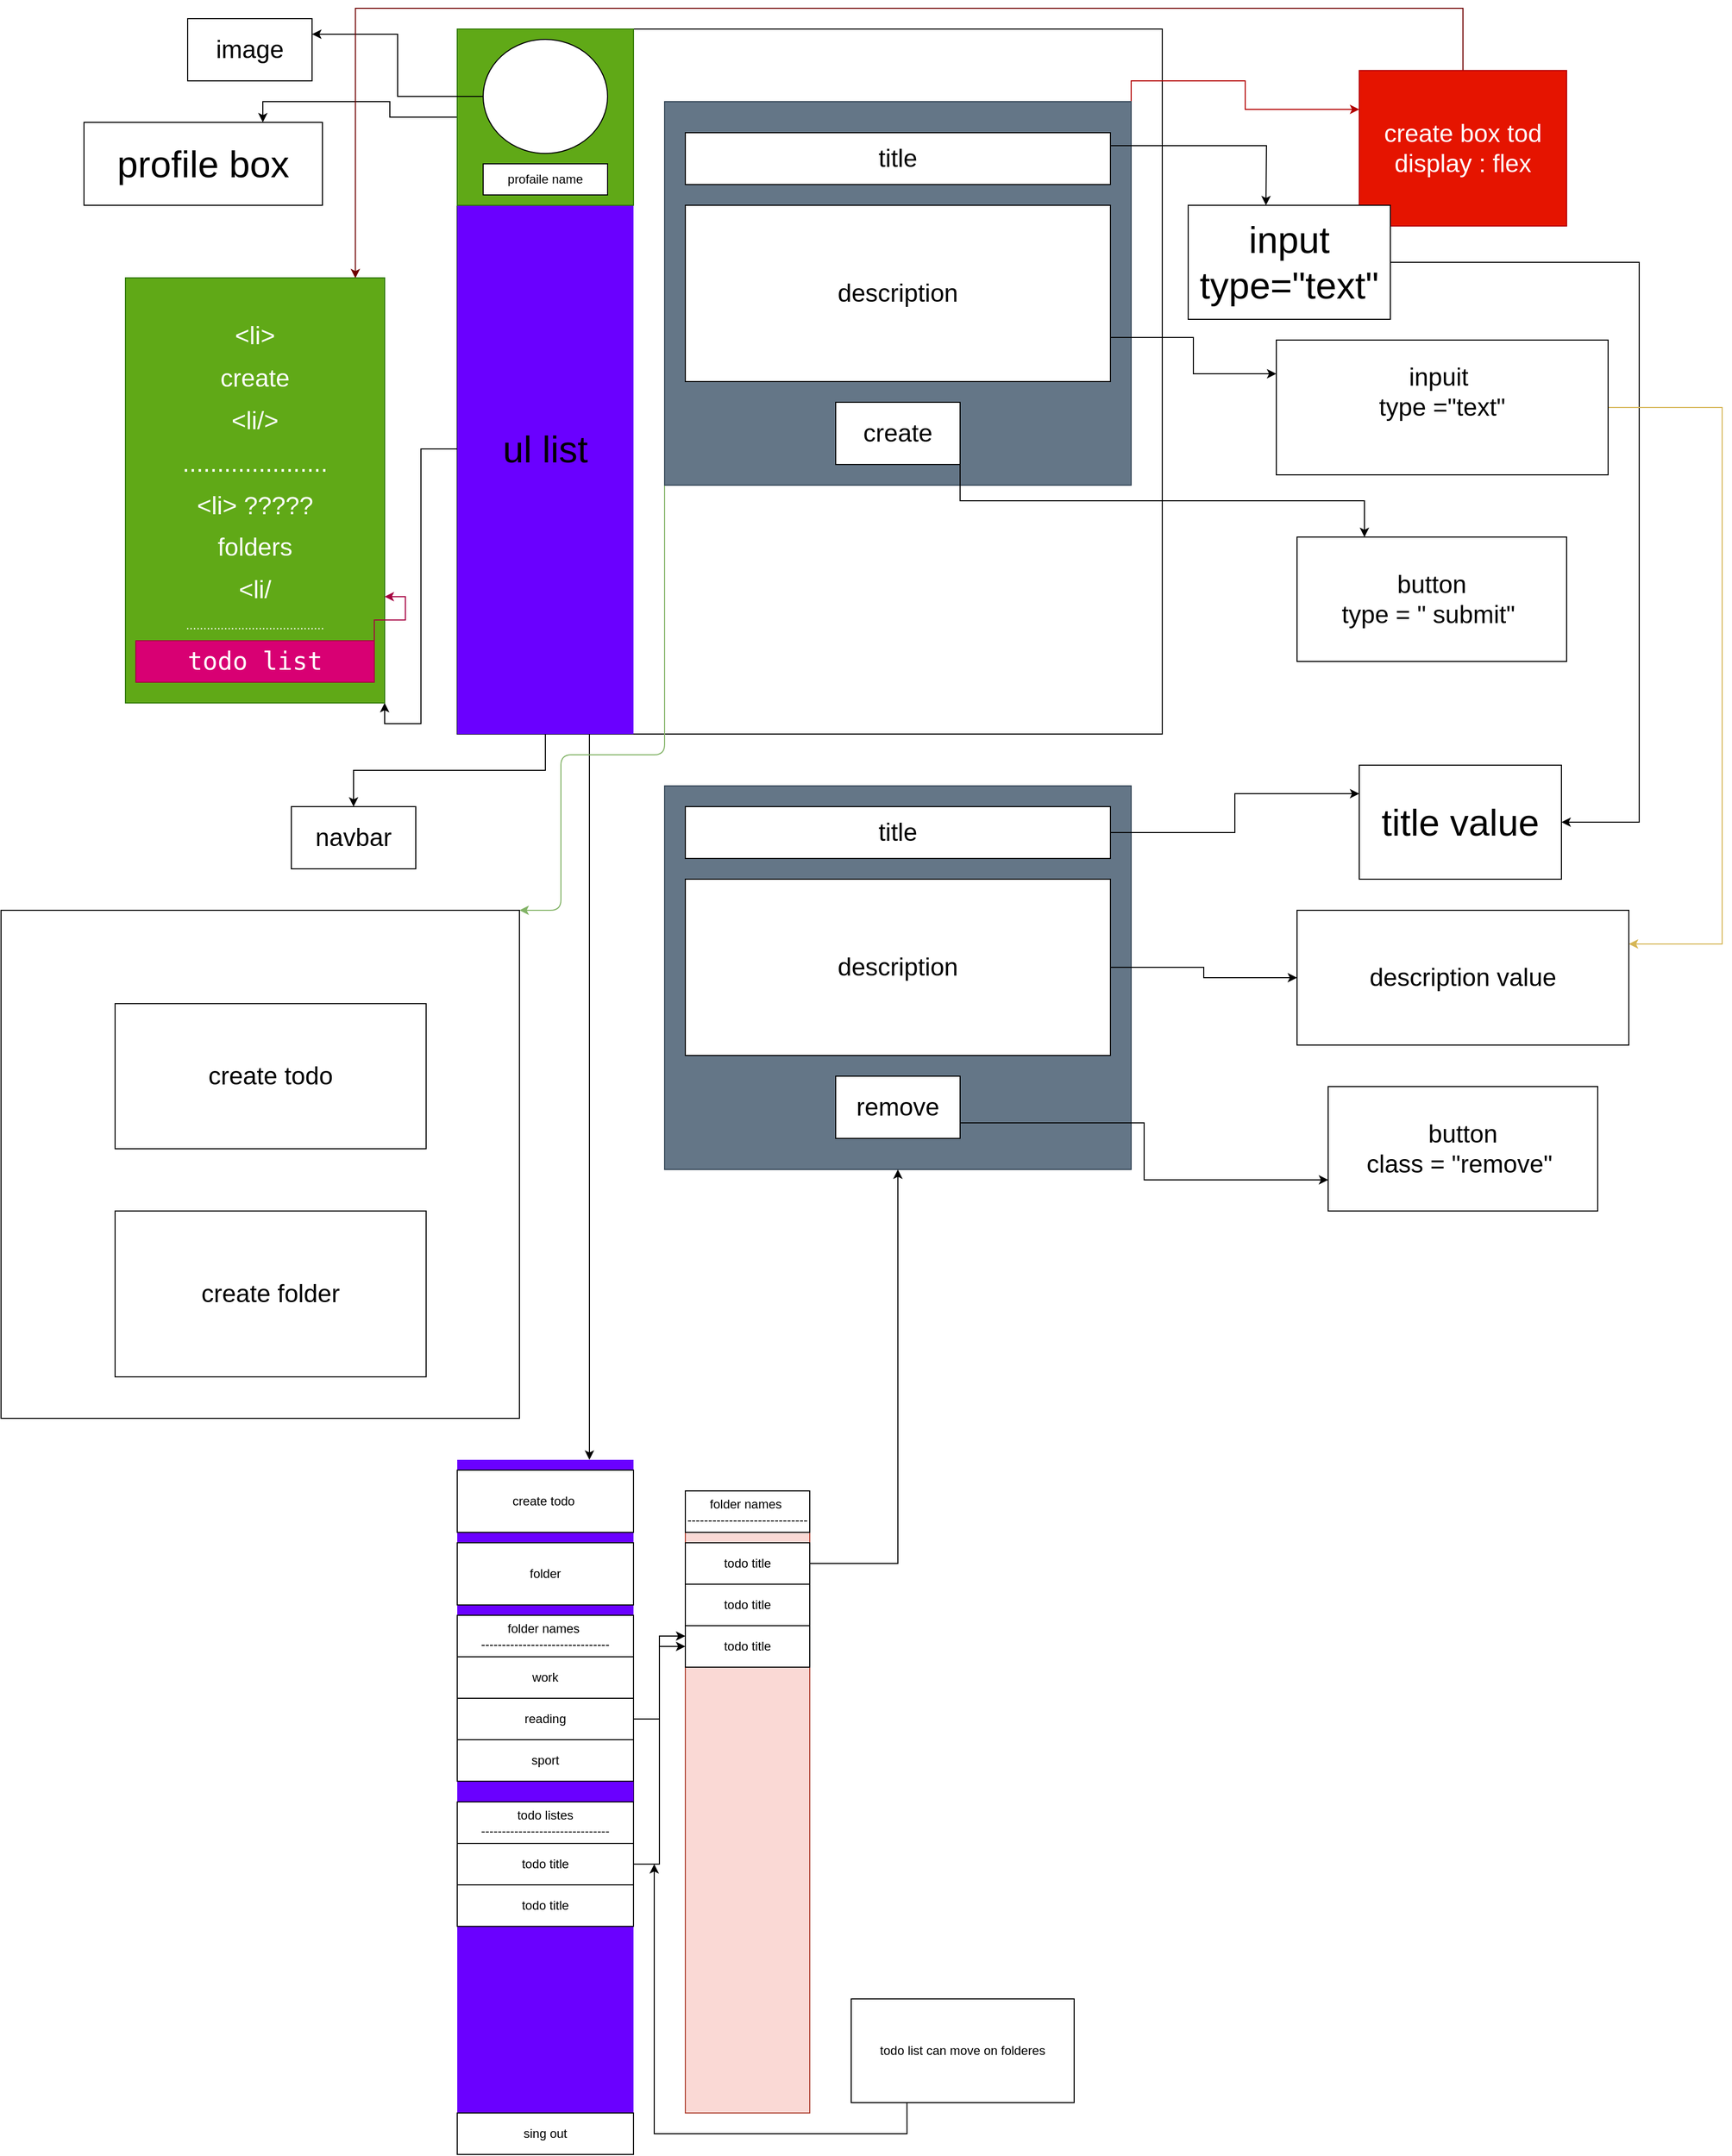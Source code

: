 <mxfile version="13.9.9" type="device"><diagram id="soRYf5IU2YV28QHzgF4Z" name="Page-1"><mxGraphModel dx="2231" dy="822" grid="1" gridSize="10" guides="1" tooltips="1" connect="1" arrows="1" fold="1" page="1" pageScale="1" pageWidth="850" pageHeight="1100" math="0" shadow="0"><root><mxCell id="0"/><mxCell id="1" parent="0"/><mxCell id="wcgVE5dAAhWsLzOFIcn2-1" value="" style="whiteSpace=wrap;html=1;aspect=fixed;" parent="1" vertex="1"><mxGeometry x="-400" y="30" width="680" height="680" as="geometry"/></mxCell><mxCell id="wcgVE5dAAhWsLzOFIcn2-2" value="&lt;span style=&quot;font-size: 24px&quot;&gt;navbar&lt;br&gt;&lt;/span&gt;" style="rounded=0;whiteSpace=wrap;html=1;" parent="1" vertex="1"><mxGeometry x="-560" y="780" width="120" height="60" as="geometry"/></mxCell><mxCell id="wcgVE5dAAhWsLzOFIcn2-6" style="edgeStyle=orthogonalEdgeStyle;rounded=0;orthogonalLoop=1;jettySize=auto;html=1;exitX=0.5;exitY=1;exitDx=0;exitDy=0;entryX=0.5;entryY=0;entryDx=0;entryDy=0;" parent="1" source="wcgVE5dAAhWsLzOFIcn2-3" target="wcgVE5dAAhWsLzOFIcn2-2" edge="1"><mxGeometry relative="1" as="geometry"><mxPoint x="-315" y="830" as="targetPoint"/></mxGeometry></mxCell><mxCell id="Wy1WqBPB2_bPE5-Rw6UQ-10" style="edgeStyle=orthogonalEdgeStyle;rounded=0;orthogonalLoop=1;jettySize=auto;html=1;exitX=0.75;exitY=1;exitDx=0;exitDy=0;entryX=0.75;entryY=0;entryDx=0;entryDy=0;" edge="1" parent="1" source="wcgVE5dAAhWsLzOFIcn2-3" target="Wy1WqBPB2_bPE5-Rw6UQ-7"><mxGeometry relative="1" as="geometry"/></mxCell><mxCell id="wcgVE5dAAhWsLzOFIcn2-3" value="" style="rounded=0;whiteSpace=wrap;html=1;fillColor=#6a00ff;fontColor=#ffffff;strokeColor=none;" parent="1" vertex="1"><mxGeometry x="-400" y="40" width="170" height="670" as="geometry"/></mxCell><mxCell id="wcgVE5dAAhWsLzOFIcn2-8" style="edgeStyle=orthogonalEdgeStyle;rounded=0;orthogonalLoop=1;jettySize=auto;html=1;exitX=0;exitY=0.5;exitDx=0;exitDy=0;entryX=0.75;entryY=0;entryDx=0;entryDy=0;" parent="1" source="wcgVE5dAAhWsLzOFIcn2-7" target="wcgVE5dAAhWsLzOFIcn2-9" edge="1"><mxGeometry relative="1" as="geometry"><mxPoint x="-480" y="230" as="targetPoint"/></mxGeometry></mxCell><mxCell id="wcgVE5dAAhWsLzOFIcn2-7" value="" style="rounded=0;whiteSpace=wrap;html=1;fillColor=#60a917;strokeColor=#2D7600;fontColor=#ffffff;" parent="1" vertex="1"><mxGeometry x="-400" y="30" width="170" height="170" as="geometry"/></mxCell><mxCell id="wcgVE5dAAhWsLzOFIcn2-9" value="&lt;font style=&quot;font-size: 36px&quot;&gt;profile box&lt;/font&gt;" style="rounded=0;whiteSpace=wrap;html=1;" parent="1" vertex="1"><mxGeometry x="-760" y="120" width="230" height="80" as="geometry"/></mxCell><mxCell id="wcgVE5dAAhWsLzOFIcn2-12" style="edgeStyle=orthogonalEdgeStyle;rounded=0;orthogonalLoop=1;jettySize=auto;html=1;exitX=0;exitY=0.5;exitDx=0;exitDy=0;entryX=1;entryY=0.25;entryDx=0;entryDy=0;" parent="1" source="wcgVE5dAAhWsLzOFIcn2-11" target="wcgVE5dAAhWsLzOFIcn2-13" edge="1"><mxGeometry relative="1" as="geometry"><mxPoint x="-540" y="50" as="targetPoint"/></mxGeometry></mxCell><mxCell id="wcgVE5dAAhWsLzOFIcn2-11" value="" style="ellipse;whiteSpace=wrap;html=1;" parent="1" vertex="1"><mxGeometry x="-375" y="40" width="120" height="110" as="geometry"/></mxCell><mxCell id="wcgVE5dAAhWsLzOFIcn2-13" value="&lt;font style=&quot;font-size: 24px&quot;&gt;image&lt;/font&gt;" style="rounded=0;whiteSpace=wrap;html=1;" parent="1" vertex="1"><mxGeometry x="-660" y="20" width="120" height="60" as="geometry"/></mxCell><mxCell id="wcgVE5dAAhWsLzOFIcn2-14" value="profaile name" style="rounded=0;whiteSpace=wrap;html=1;" parent="1" vertex="1"><mxGeometry x="-375" y="160" width="120" height="30" as="geometry"/></mxCell><mxCell id="wcgVE5dAAhWsLzOFIcn2-16" style="edgeStyle=orthogonalEdgeStyle;rounded=0;orthogonalLoop=1;jettySize=auto;html=1;exitX=1;exitY=0;exitDx=0;exitDy=0;entryX=0;entryY=0.25;entryDx=0;entryDy=0;fillColor=#e51400;strokeColor=#B20000;" parent="1" source="wcgVE5dAAhWsLzOFIcn2-15" target="wcgVE5dAAhWsLzOFIcn2-17" edge="1"><mxGeometry relative="1" as="geometry"><mxPoint x="460" y="140" as="targetPoint"/></mxGeometry></mxCell><mxCell id="dwy9-TNj8Z2yCekTTz8A-10" style="edgeStyle=orthogonalEdgeStyle;rounded=1;orthogonalLoop=1;jettySize=auto;html=1;exitX=0;exitY=1;exitDx=0;exitDy=0;entryX=1;entryY=0;entryDx=0;entryDy=0;fillColor=#d5e8d4;strokeColor=#82b366;" parent="1" source="wcgVE5dAAhWsLzOFIcn2-15" target="dwy9-TNj8Z2yCekTTz8A-1" edge="1"><mxGeometry relative="1" as="geometry"><Array as="points"><mxPoint x="-200" y="730"/><mxPoint x="-300" y="730"/></Array></mxGeometry></mxCell><mxCell id="wcgVE5dAAhWsLzOFIcn2-15" value="" style="rounded=0;whiteSpace=wrap;html=1;fillColor=#647687;strokeColor=#314354;fontColor=#ffffff;" parent="1" vertex="1"><mxGeometry x="-200" y="100" width="450" height="370" as="geometry"/></mxCell><mxCell id="wcgVE5dAAhWsLzOFIcn2-43" style="edgeStyle=orthogonalEdgeStyle;rounded=0;orthogonalLoop=1;jettySize=auto;html=1;exitX=0.5;exitY=0;exitDx=0;exitDy=0;entryX=0.887;entryY=0.001;entryDx=0;entryDy=0;entryPerimeter=0;fillColor=#a20025;strokeColor=#6F0000;" parent="1" source="wcgVE5dAAhWsLzOFIcn2-17" target="wcgVE5dAAhWsLzOFIcn2-37" edge="1"><mxGeometry relative="1" as="geometry"><Array as="points"><mxPoint x="570" y="10"/><mxPoint x="-498" y="10"/></Array></mxGeometry></mxCell><mxCell id="wcgVE5dAAhWsLzOFIcn2-17" value="&lt;font style=&quot;font-size: 24px&quot;&gt;create box tod&lt;br&gt;display : flex&lt;br&gt;&lt;/font&gt;" style="rounded=0;whiteSpace=wrap;html=1;fillColor=#e51400;strokeColor=#B20000;fontColor=#ffffff;" parent="1" vertex="1"><mxGeometry x="470" y="70" width="200" height="150" as="geometry"/></mxCell><mxCell id="wcgVE5dAAhWsLzOFIcn2-27" style="edgeStyle=orthogonalEdgeStyle;rounded=0;orthogonalLoop=1;jettySize=auto;html=1;exitX=1;exitY=0.25;exitDx=0;exitDy=0;" parent="1" source="wcgVE5dAAhWsLzOFIcn2-18" edge="1"><mxGeometry relative="1" as="geometry"><mxPoint x="380" y="200" as="targetPoint"/></mxGeometry></mxCell><mxCell id="wcgVE5dAAhWsLzOFIcn2-18" value="&lt;font style=&quot;font-size: 24px&quot;&gt;title&lt;/font&gt;" style="rounded=0;whiteSpace=wrap;html=1;" parent="1" vertex="1"><mxGeometry x="-180" y="130" width="410" height="50" as="geometry"/></mxCell><mxCell id="wcgVE5dAAhWsLzOFIcn2-29" style="edgeStyle=orthogonalEdgeStyle;rounded=0;orthogonalLoop=1;jettySize=auto;html=1;exitX=1;exitY=0.75;exitDx=0;exitDy=0;entryX=0;entryY=0.25;entryDx=0;entryDy=0;" parent="1" source="wcgVE5dAAhWsLzOFIcn2-19" target="wcgVE5dAAhWsLzOFIcn2-30" edge="1"><mxGeometry relative="1" as="geometry"><mxPoint x="380" y="370" as="targetPoint"/></mxGeometry></mxCell><mxCell id="wcgVE5dAAhWsLzOFIcn2-19" value="&lt;font style=&quot;font-size: 24px&quot;&gt;description&lt;/font&gt;" style="rounded=0;whiteSpace=wrap;html=1;" parent="1" vertex="1"><mxGeometry x="-180" y="200" width="410" height="170" as="geometry"/></mxCell><mxCell id="wcgVE5dAAhWsLzOFIcn2-33" style="edgeStyle=orthogonalEdgeStyle;rounded=0;orthogonalLoop=1;jettySize=auto;html=1;exitX=1;exitY=1;exitDx=0;exitDy=0;entryX=0.25;entryY=0;entryDx=0;entryDy=0;" parent="1" source="wcgVE5dAAhWsLzOFIcn2-22" target="wcgVE5dAAhWsLzOFIcn2-34" edge="1"><mxGeometry relative="1" as="geometry"><mxPoint x="480" y="520" as="targetPoint"/></mxGeometry></mxCell><mxCell id="wcgVE5dAAhWsLzOFIcn2-22" value="&lt;font style=&quot;font-size: 24px&quot;&gt;create&lt;/font&gt;" style="rounded=0;whiteSpace=wrap;html=1;" parent="1" vertex="1"><mxGeometry x="-35" y="390" width="120" height="60" as="geometry"/></mxCell><mxCell id="wcgVE5dAAhWsLzOFIcn2-56" style="edgeStyle=orthogonalEdgeStyle;rounded=0;orthogonalLoop=1;jettySize=auto;html=1;exitX=1;exitY=0.5;exitDx=0;exitDy=0;entryX=1;entryY=0.5;entryDx=0;entryDy=0;" parent="1" source="wcgVE5dAAhWsLzOFIcn2-28" target="wcgVE5dAAhWsLzOFIcn2-52" edge="1"><mxGeometry relative="1" as="geometry"><Array as="points"><mxPoint x="740" y="255"/><mxPoint x="740" y="795"/></Array></mxGeometry></mxCell><mxCell id="wcgVE5dAAhWsLzOFIcn2-28" value="&lt;span style=&quot;font-size: 36px&quot;&gt;input type=&quot;text&quot;&lt;/span&gt;" style="rounded=0;whiteSpace=wrap;html=1;" parent="1" vertex="1"><mxGeometry x="305" y="200" width="195" height="110" as="geometry"/></mxCell><mxCell id="wcgVE5dAAhWsLzOFIcn2-57" style="edgeStyle=orthogonalEdgeStyle;rounded=0;orthogonalLoop=1;jettySize=auto;html=1;exitX=1;exitY=0.5;exitDx=0;exitDy=0;entryX=1;entryY=0.25;entryDx=0;entryDy=0;fillColor=#fff2cc;strokeColor=#d6b656;" parent="1" source="wcgVE5dAAhWsLzOFIcn2-30" target="wcgVE5dAAhWsLzOFIcn2-51" edge="1"><mxGeometry relative="1" as="geometry"><Array as="points"><mxPoint x="820" y="395"/><mxPoint x="820" y="913"/></Array></mxGeometry></mxCell><mxCell id="wcgVE5dAAhWsLzOFIcn2-30" value="&lt;span style=&quot;font-size: 24px&quot;&gt;inpuit&amp;nbsp;&lt;br&gt;type =&quot;text&quot;&lt;br&gt;&lt;br&gt;&lt;/span&gt;" style="rounded=0;whiteSpace=wrap;html=1;" parent="1" vertex="1"><mxGeometry x="390" y="330" width="320" height="130" as="geometry"/></mxCell><mxCell id="wcgVE5dAAhWsLzOFIcn2-34" value="&lt;font style=&quot;font-size: 24px&quot;&gt;button&lt;br&gt;type = &quot; submit&quot;&amp;nbsp;&lt;br&gt;&lt;/font&gt;" style="rounded=0;whiteSpace=wrap;html=1;" parent="1" vertex="1"><mxGeometry x="410" y="520" width="260" height="120" as="geometry"/></mxCell><mxCell id="wcgVE5dAAhWsLzOFIcn2-36" style="edgeStyle=orthogonalEdgeStyle;rounded=0;orthogonalLoop=1;jettySize=auto;html=1;exitX=0;exitY=0.5;exitDx=0;exitDy=0;entryX=1;entryY=1;entryDx=0;entryDy=0;" parent="1" source="wcgVE5dAAhWsLzOFIcn2-35" target="wcgVE5dAAhWsLzOFIcn2-37" edge="1"><mxGeometry relative="1" as="geometry"><mxPoint x="-470" y="330" as="targetPoint"/></mxGeometry></mxCell><mxCell id="wcgVE5dAAhWsLzOFIcn2-35" value="&lt;span style=&quot;font-size: 36px&quot;&gt;ul list&lt;br&gt;&lt;/span&gt;" style="rounded=0;whiteSpace=wrap;html=1;fillColor=none;strokeColor=none;" parent="1" vertex="1"><mxGeometry x="-400" y="200" width="170" height="470" as="geometry"/></mxCell><mxCell id="wcgVE5dAAhWsLzOFIcn2-37" value="&lt;blockquote&gt;&lt;span style=&quot;font-size: 24px&quot;&gt;&amp;lt;li&amp;gt;&lt;/span&gt;&lt;/blockquote&gt;&lt;blockquote&gt;&lt;span style=&quot;font-size: 24px&quot;&gt;create&lt;/span&gt;&lt;/blockquote&gt;&lt;blockquote&gt;&lt;span style=&quot;font-size: 24px&quot;&gt;&amp;lt;li/&amp;gt;&lt;/span&gt;&lt;/blockquote&gt;&lt;blockquote&gt;&lt;span style=&quot;font-size: 24px&quot;&gt;.....................&lt;/span&gt;&lt;/blockquote&gt;&lt;blockquote&gt;&lt;span style=&quot;font-size: 24px&quot;&gt;&amp;lt;li&amp;gt; ?????&lt;/span&gt;&lt;/blockquote&gt;&lt;blockquote&gt;&lt;span style=&quot;font-size: 24px&quot;&gt;folders&lt;/span&gt;&lt;/blockquote&gt;&lt;blockquote&gt;&lt;span style=&quot;font-size: 24px&quot;&gt;&amp;lt;li/&lt;/span&gt;&lt;/blockquote&gt;&lt;blockquote&gt;........................................&lt;/blockquote&gt;&lt;pre&gt;&lt;br&gt;&lt;/pre&gt;&lt;div style=&quot;text-align: justify&quot;&gt;&lt;/div&gt;" style="rounded=0;whiteSpace=wrap;html=1;fillColor=#60a917;strokeColor=#2D7600;fontColor=#ffffff;" parent="1" vertex="1"><mxGeometry x="-720" y="270" width="250" height="410" as="geometry"/></mxCell><mxCell id="wcgVE5dAAhWsLzOFIcn2-41" style="edgeStyle=orthogonalEdgeStyle;rounded=0;orthogonalLoop=1;jettySize=auto;html=1;exitX=1;exitY=0;exitDx=0;exitDy=0;entryX=1;entryY=0.75;entryDx=0;entryDy=0;fillColor=#d80073;strokeColor=#A50040;" parent="1" source="wcgVE5dAAhWsLzOFIcn2-40" target="wcgVE5dAAhWsLzOFIcn2-37" edge="1"><mxGeometry relative="1" as="geometry"/></mxCell><mxCell id="wcgVE5dAAhWsLzOFIcn2-40" value="&lt;pre&gt;&lt;span style=&quot;font-size: 24px&quot;&gt;todo list&lt;/span&gt;&lt;/pre&gt;" style="rounded=0;whiteSpace=wrap;html=1;fillColor=#d80073;strokeColor=#A50040;fontColor=#ffffff;" parent="1" vertex="1"><mxGeometry x="-710" y="620" width="230" height="40" as="geometry"/></mxCell><mxCell id="wcgVE5dAAhWsLzOFIcn2-46" value="" style="rounded=0;whiteSpace=wrap;html=1;fillColor=#647687;strokeColor=#314354;fontColor=#ffffff;" parent="1" vertex="1"><mxGeometry x="-200" y="760" width="450" height="370" as="geometry"/></mxCell><mxCell id="wcgVE5dAAhWsLzOFIcn2-53" style="edgeStyle=orthogonalEdgeStyle;rounded=0;orthogonalLoop=1;jettySize=auto;html=1;exitX=1;exitY=0.5;exitDx=0;exitDy=0;entryX=0;entryY=0.25;entryDx=0;entryDy=0;" parent="1" source="wcgVE5dAAhWsLzOFIcn2-47" target="wcgVE5dAAhWsLzOFIcn2-52" edge="1"><mxGeometry relative="1" as="geometry"/></mxCell><mxCell id="wcgVE5dAAhWsLzOFIcn2-47" value="&lt;font style=&quot;font-size: 24px&quot;&gt;title&lt;/font&gt;" style="rounded=0;whiteSpace=wrap;html=1;" parent="1" vertex="1"><mxGeometry x="-180" y="780" width="410" height="50" as="geometry"/></mxCell><mxCell id="wcgVE5dAAhWsLzOFIcn2-54" style="edgeStyle=orthogonalEdgeStyle;rounded=0;orthogonalLoop=1;jettySize=auto;html=1;exitX=1;exitY=0.5;exitDx=0;exitDy=0;" parent="1" source="wcgVE5dAAhWsLzOFIcn2-48" target="wcgVE5dAAhWsLzOFIcn2-51" edge="1"><mxGeometry relative="1" as="geometry"/></mxCell><mxCell id="wcgVE5dAAhWsLzOFIcn2-48" value="&lt;font style=&quot;font-size: 24px&quot;&gt;description&lt;/font&gt;" style="rounded=0;whiteSpace=wrap;html=1;" parent="1" vertex="1"><mxGeometry x="-180" y="850" width="410" height="170" as="geometry"/></mxCell><mxCell id="wcgVE5dAAhWsLzOFIcn2-55" style="edgeStyle=orthogonalEdgeStyle;rounded=0;orthogonalLoop=1;jettySize=auto;html=1;exitX=1;exitY=0.75;exitDx=0;exitDy=0;entryX=0;entryY=0.75;entryDx=0;entryDy=0;" parent="1" source="wcgVE5dAAhWsLzOFIcn2-49" target="wcgVE5dAAhWsLzOFIcn2-50" edge="1"><mxGeometry relative="1" as="geometry"/></mxCell><mxCell id="wcgVE5dAAhWsLzOFIcn2-49" value="&lt;font style=&quot;font-size: 24px&quot;&gt;remove&lt;/font&gt;" style="rounded=0;whiteSpace=wrap;html=1;" parent="1" vertex="1"><mxGeometry x="-35" y="1040" width="120" height="60" as="geometry"/></mxCell><mxCell id="wcgVE5dAAhWsLzOFIcn2-50" value="&lt;font style=&quot;font-size: 24px&quot;&gt;button&lt;br&gt;class = &quot;remove&quot;&amp;nbsp;&lt;br&gt;&lt;/font&gt;" style="rounded=0;whiteSpace=wrap;html=1;" parent="1" vertex="1"><mxGeometry x="440" y="1050" width="260" height="120" as="geometry"/></mxCell><mxCell id="wcgVE5dAAhWsLzOFIcn2-51" value="&lt;span style=&quot;font-size: 24px&quot;&gt;description value&lt;br&gt;&lt;/span&gt;" style="rounded=0;whiteSpace=wrap;html=1;" parent="1" vertex="1"><mxGeometry x="410" y="880" width="320" height="130" as="geometry"/></mxCell><mxCell id="wcgVE5dAAhWsLzOFIcn2-52" value="&lt;span style=&quot;font-size: 36px&quot;&gt;title value&lt;/span&gt;" style="rounded=0;whiteSpace=wrap;html=1;" parent="1" vertex="1"><mxGeometry x="470" y="740" width="195" height="110" as="geometry"/></mxCell><mxCell id="dwy9-TNj8Z2yCekTTz8A-1" value="" style="rounded=0;whiteSpace=wrap;html=1;" parent="1" vertex="1"><mxGeometry x="-840" y="880" width="500" height="490" as="geometry"/></mxCell><mxCell id="dwy9-TNj8Z2yCekTTz8A-8" value="&lt;span style=&quot;font-size: 24px&quot;&gt;create todo&lt;/span&gt;" style="rounded=0;whiteSpace=wrap;html=1;" parent="1" vertex="1"><mxGeometry x="-730" y="970" width="300" height="140" as="geometry"/></mxCell><mxCell id="dwy9-TNj8Z2yCekTTz8A-9" value="&lt;font style=&quot;font-size: 24px&quot;&gt;create folder&lt;/font&gt;" style="rounded=0;whiteSpace=wrap;html=1;" parent="1" vertex="1"><mxGeometry x="-730" y="1170" width="300" height="160" as="geometry"/></mxCell><mxCell id="Wy1WqBPB2_bPE5-Rw6UQ-18" style="edgeStyle=orthogonalEdgeStyle;rounded=0;orthogonalLoop=1;jettySize=auto;html=1;exitX=1;exitY=0.5;exitDx=0;exitDy=0;entryX=0;entryY=0.5;entryDx=0;entryDy=0;" edge="1" parent="1" source="Wy1WqBPB2_bPE5-Rw6UQ-7" target="Wy1WqBPB2_bPE5-Rw6UQ-24"><mxGeometry relative="1" as="geometry"><Array as="points"><mxPoint x="-230" y="1660"/><mxPoint x="-205" y="1660"/><mxPoint x="-205" y="1590"/></Array></mxGeometry></mxCell><mxCell id="Wy1WqBPB2_bPE5-Rw6UQ-7" value="" style="rounded=0;whiteSpace=wrap;html=1;fillColor=#6a00ff;fontColor=#ffffff;strokeColor=none;" vertex="1" parent="1"><mxGeometry x="-400" y="1410" width="170" height="670" as="geometry"/></mxCell><mxCell id="Wy1WqBPB2_bPE5-Rw6UQ-11" value="create todo&amp;nbsp;" style="rounded=0;whiteSpace=wrap;html=1;" vertex="1" parent="1"><mxGeometry x="-400" y="1420" width="170" height="60" as="geometry"/></mxCell><mxCell id="Wy1WqBPB2_bPE5-Rw6UQ-12" value="folder" style="rounded=0;whiteSpace=wrap;html=1;" vertex="1" parent="1"><mxGeometry x="-400" y="1490" width="170" height="60" as="geometry"/></mxCell><mxCell id="Wy1WqBPB2_bPE5-Rw6UQ-13" value="folder names&amp;nbsp;&lt;br&gt;-------------------------------" style="rounded=0;whiteSpace=wrap;html=1;" vertex="1" parent="1"><mxGeometry x="-400" y="1560" width="170" height="40" as="geometry"/></mxCell><mxCell id="Wy1WqBPB2_bPE5-Rw6UQ-14" value="work" style="rounded=0;whiteSpace=wrap;html=1;" vertex="1" parent="1"><mxGeometry x="-400" y="1600" width="170" height="40" as="geometry"/></mxCell><mxCell id="Wy1WqBPB2_bPE5-Rw6UQ-15" value="reading" style="rounded=0;whiteSpace=wrap;html=1;" vertex="1" parent="1"><mxGeometry x="-400" y="1640" width="170" height="40" as="geometry"/></mxCell><mxCell id="Wy1WqBPB2_bPE5-Rw6UQ-16" value="sport" style="rounded=0;whiteSpace=wrap;html=1;" vertex="1" parent="1"><mxGeometry x="-400" y="1680" width="170" height="40" as="geometry"/></mxCell><mxCell id="Wy1WqBPB2_bPE5-Rw6UQ-17" value="" style="rounded=0;whiteSpace=wrap;html=1;fillColor=#fad9d5;strokeColor=#ae4132;" vertex="1" parent="1"><mxGeometry x="-180" y="1440" width="120" height="600" as="geometry"/></mxCell><mxCell id="Wy1WqBPB2_bPE5-Rw6UQ-19" value="folder names&amp;nbsp;&lt;br&gt;-----------------------------" style="rounded=0;whiteSpace=wrap;html=1;" vertex="1" parent="1"><mxGeometry x="-180" y="1440" width="120" height="40" as="geometry"/></mxCell><mxCell id="Wy1WqBPB2_bPE5-Rw6UQ-22" style="edgeStyle=orthogonalEdgeStyle;rounded=0;orthogonalLoop=1;jettySize=auto;html=1;exitX=1;exitY=0.5;exitDx=0;exitDy=0;entryX=0.5;entryY=1;entryDx=0;entryDy=0;" edge="1" parent="1" source="Wy1WqBPB2_bPE5-Rw6UQ-21" target="wcgVE5dAAhWsLzOFIcn2-46"><mxGeometry relative="1" as="geometry"/></mxCell><mxCell id="Wy1WqBPB2_bPE5-Rw6UQ-21" value="todo title" style="rounded=0;whiteSpace=wrap;html=1;" vertex="1" parent="1"><mxGeometry x="-180" y="1490" width="120" height="40" as="geometry"/></mxCell><mxCell id="Wy1WqBPB2_bPE5-Rw6UQ-23" value="todo title" style="rounded=0;whiteSpace=wrap;html=1;" vertex="1" parent="1"><mxGeometry x="-180" y="1530" width="120" height="40" as="geometry"/></mxCell><mxCell id="Wy1WqBPB2_bPE5-Rw6UQ-24" value="todo title" style="rounded=0;whiteSpace=wrap;html=1;" vertex="1" parent="1"><mxGeometry x="-180" y="1570" width="120" height="40" as="geometry"/></mxCell><mxCell id="Wy1WqBPB2_bPE5-Rw6UQ-25" value="todo listes&lt;br&gt;-------------------------------" style="rounded=0;whiteSpace=wrap;html=1;" vertex="1" parent="1"><mxGeometry x="-400" y="1740" width="170" height="40" as="geometry"/></mxCell><mxCell id="Wy1WqBPB2_bPE5-Rw6UQ-28" style="edgeStyle=orthogonalEdgeStyle;rounded=0;orthogonalLoop=1;jettySize=auto;html=1;exitX=1;exitY=0.5;exitDx=0;exitDy=0;entryX=0;entryY=0.25;entryDx=0;entryDy=0;" edge="1" parent="1" source="Wy1WqBPB2_bPE5-Rw6UQ-26" target="Wy1WqBPB2_bPE5-Rw6UQ-24"><mxGeometry relative="1" as="geometry"><mxPoint x="-190" y="1570" as="targetPoint"/></mxGeometry></mxCell><mxCell id="Wy1WqBPB2_bPE5-Rw6UQ-26" value="todo title" style="rounded=0;whiteSpace=wrap;html=1;" vertex="1" parent="1"><mxGeometry x="-400" y="1780" width="170" height="40" as="geometry"/></mxCell><mxCell id="Wy1WqBPB2_bPE5-Rw6UQ-27" value="todo title" style="rounded=0;whiteSpace=wrap;html=1;" vertex="1" parent="1"><mxGeometry x="-400" y="1820" width="170" height="40" as="geometry"/></mxCell><mxCell id="Wy1WqBPB2_bPE5-Rw6UQ-31" style="edgeStyle=orthogonalEdgeStyle;rounded=0;orthogonalLoop=1;jettySize=auto;html=1;exitX=0.25;exitY=1;exitDx=0;exitDy=0;" edge="1" parent="1" source="Wy1WqBPB2_bPE5-Rw6UQ-29"><mxGeometry relative="1" as="geometry"><mxPoint x="-210" y="1800" as="targetPoint"/><Array as="points"><mxPoint x="19" y="2060"/><mxPoint x="-220" y="2060"/></Array></mxGeometry></mxCell><mxCell id="Wy1WqBPB2_bPE5-Rw6UQ-29" value="todo list can move on folderes" style="rounded=0;whiteSpace=wrap;html=1;" vertex="1" parent="1"><mxGeometry x="-20" y="1930" width="215" height="100" as="geometry"/></mxCell><mxCell id="Wy1WqBPB2_bPE5-Rw6UQ-33" value="sing out" style="rounded=0;whiteSpace=wrap;html=1;" vertex="1" parent="1"><mxGeometry x="-400" y="2040" width="170" height="40" as="geometry"/></mxCell></root></mxGraphModel></diagram></mxfile>